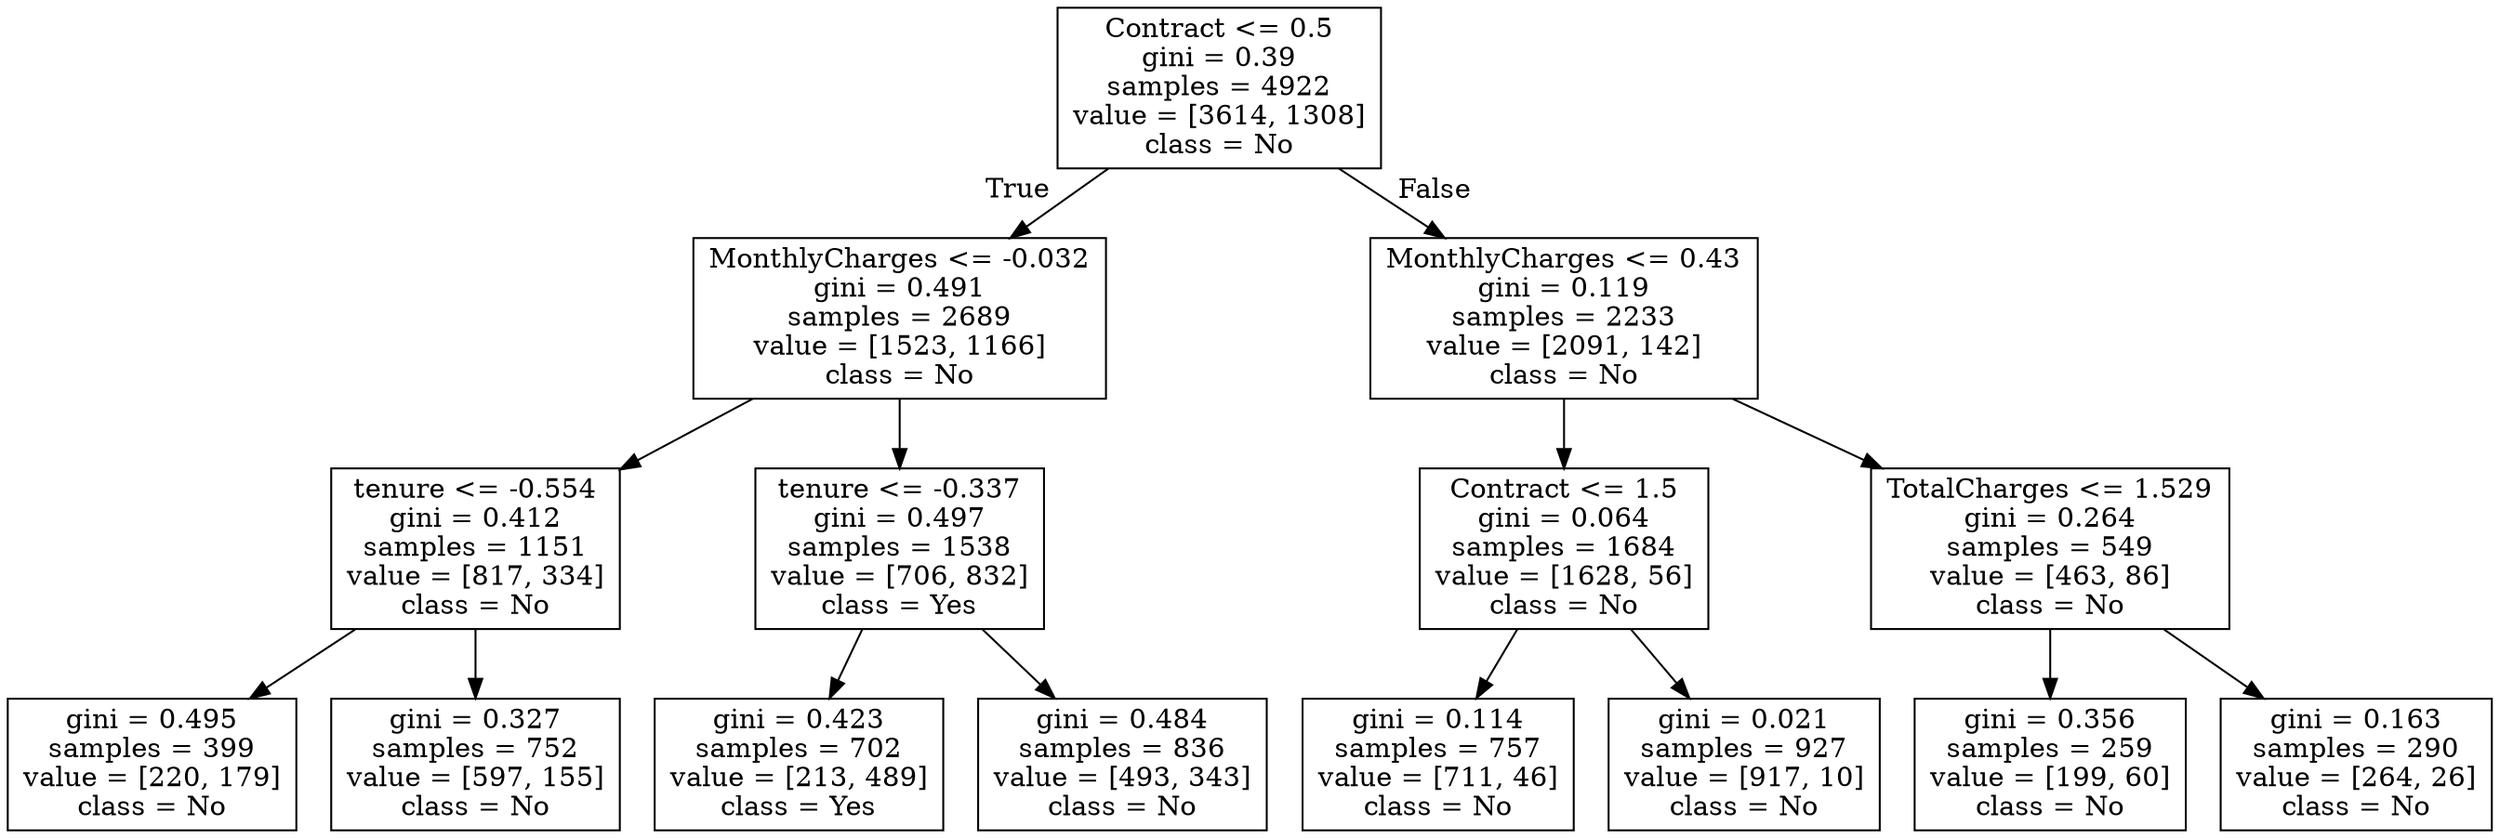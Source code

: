 digraph Tree {
node [shape=box] ;
0 [label="Contract <= 0.5\ngini = 0.39\nsamples = 4922\nvalue = [3614, 1308]\nclass = No"] ;
1 [label="MonthlyCharges <= -0.032\ngini = 0.491\nsamples = 2689\nvalue = [1523, 1166]\nclass = No"] ;
0 -> 1 [labeldistance=2.5, labelangle=45, headlabel="True"] ;
2 [label="tenure <= -0.554\ngini = 0.412\nsamples = 1151\nvalue = [817, 334]\nclass = No"] ;
1 -> 2 ;
3 [label="gini = 0.495\nsamples = 399\nvalue = [220, 179]\nclass = No"] ;
2 -> 3 ;
4 [label="gini = 0.327\nsamples = 752\nvalue = [597, 155]\nclass = No"] ;
2 -> 4 ;
5 [label="tenure <= -0.337\ngini = 0.497\nsamples = 1538\nvalue = [706, 832]\nclass = Yes"] ;
1 -> 5 ;
6 [label="gini = 0.423\nsamples = 702\nvalue = [213, 489]\nclass = Yes"] ;
5 -> 6 ;
7 [label="gini = 0.484\nsamples = 836\nvalue = [493, 343]\nclass = No"] ;
5 -> 7 ;
8 [label="MonthlyCharges <= 0.43\ngini = 0.119\nsamples = 2233\nvalue = [2091, 142]\nclass = No"] ;
0 -> 8 [labeldistance=2.5, labelangle=-45, headlabel="False"] ;
9 [label="Contract <= 1.5\ngini = 0.064\nsamples = 1684\nvalue = [1628, 56]\nclass = No"] ;
8 -> 9 ;
10 [label="gini = 0.114\nsamples = 757\nvalue = [711, 46]\nclass = No"] ;
9 -> 10 ;
11 [label="gini = 0.021\nsamples = 927\nvalue = [917, 10]\nclass = No"] ;
9 -> 11 ;
12 [label="TotalCharges <= 1.529\ngini = 0.264\nsamples = 549\nvalue = [463, 86]\nclass = No"] ;
8 -> 12 ;
13 [label="gini = 0.356\nsamples = 259\nvalue = [199, 60]\nclass = No"] ;
12 -> 13 ;
14 [label="gini = 0.163\nsamples = 290\nvalue = [264, 26]\nclass = No"] ;
12 -> 14 ;
}